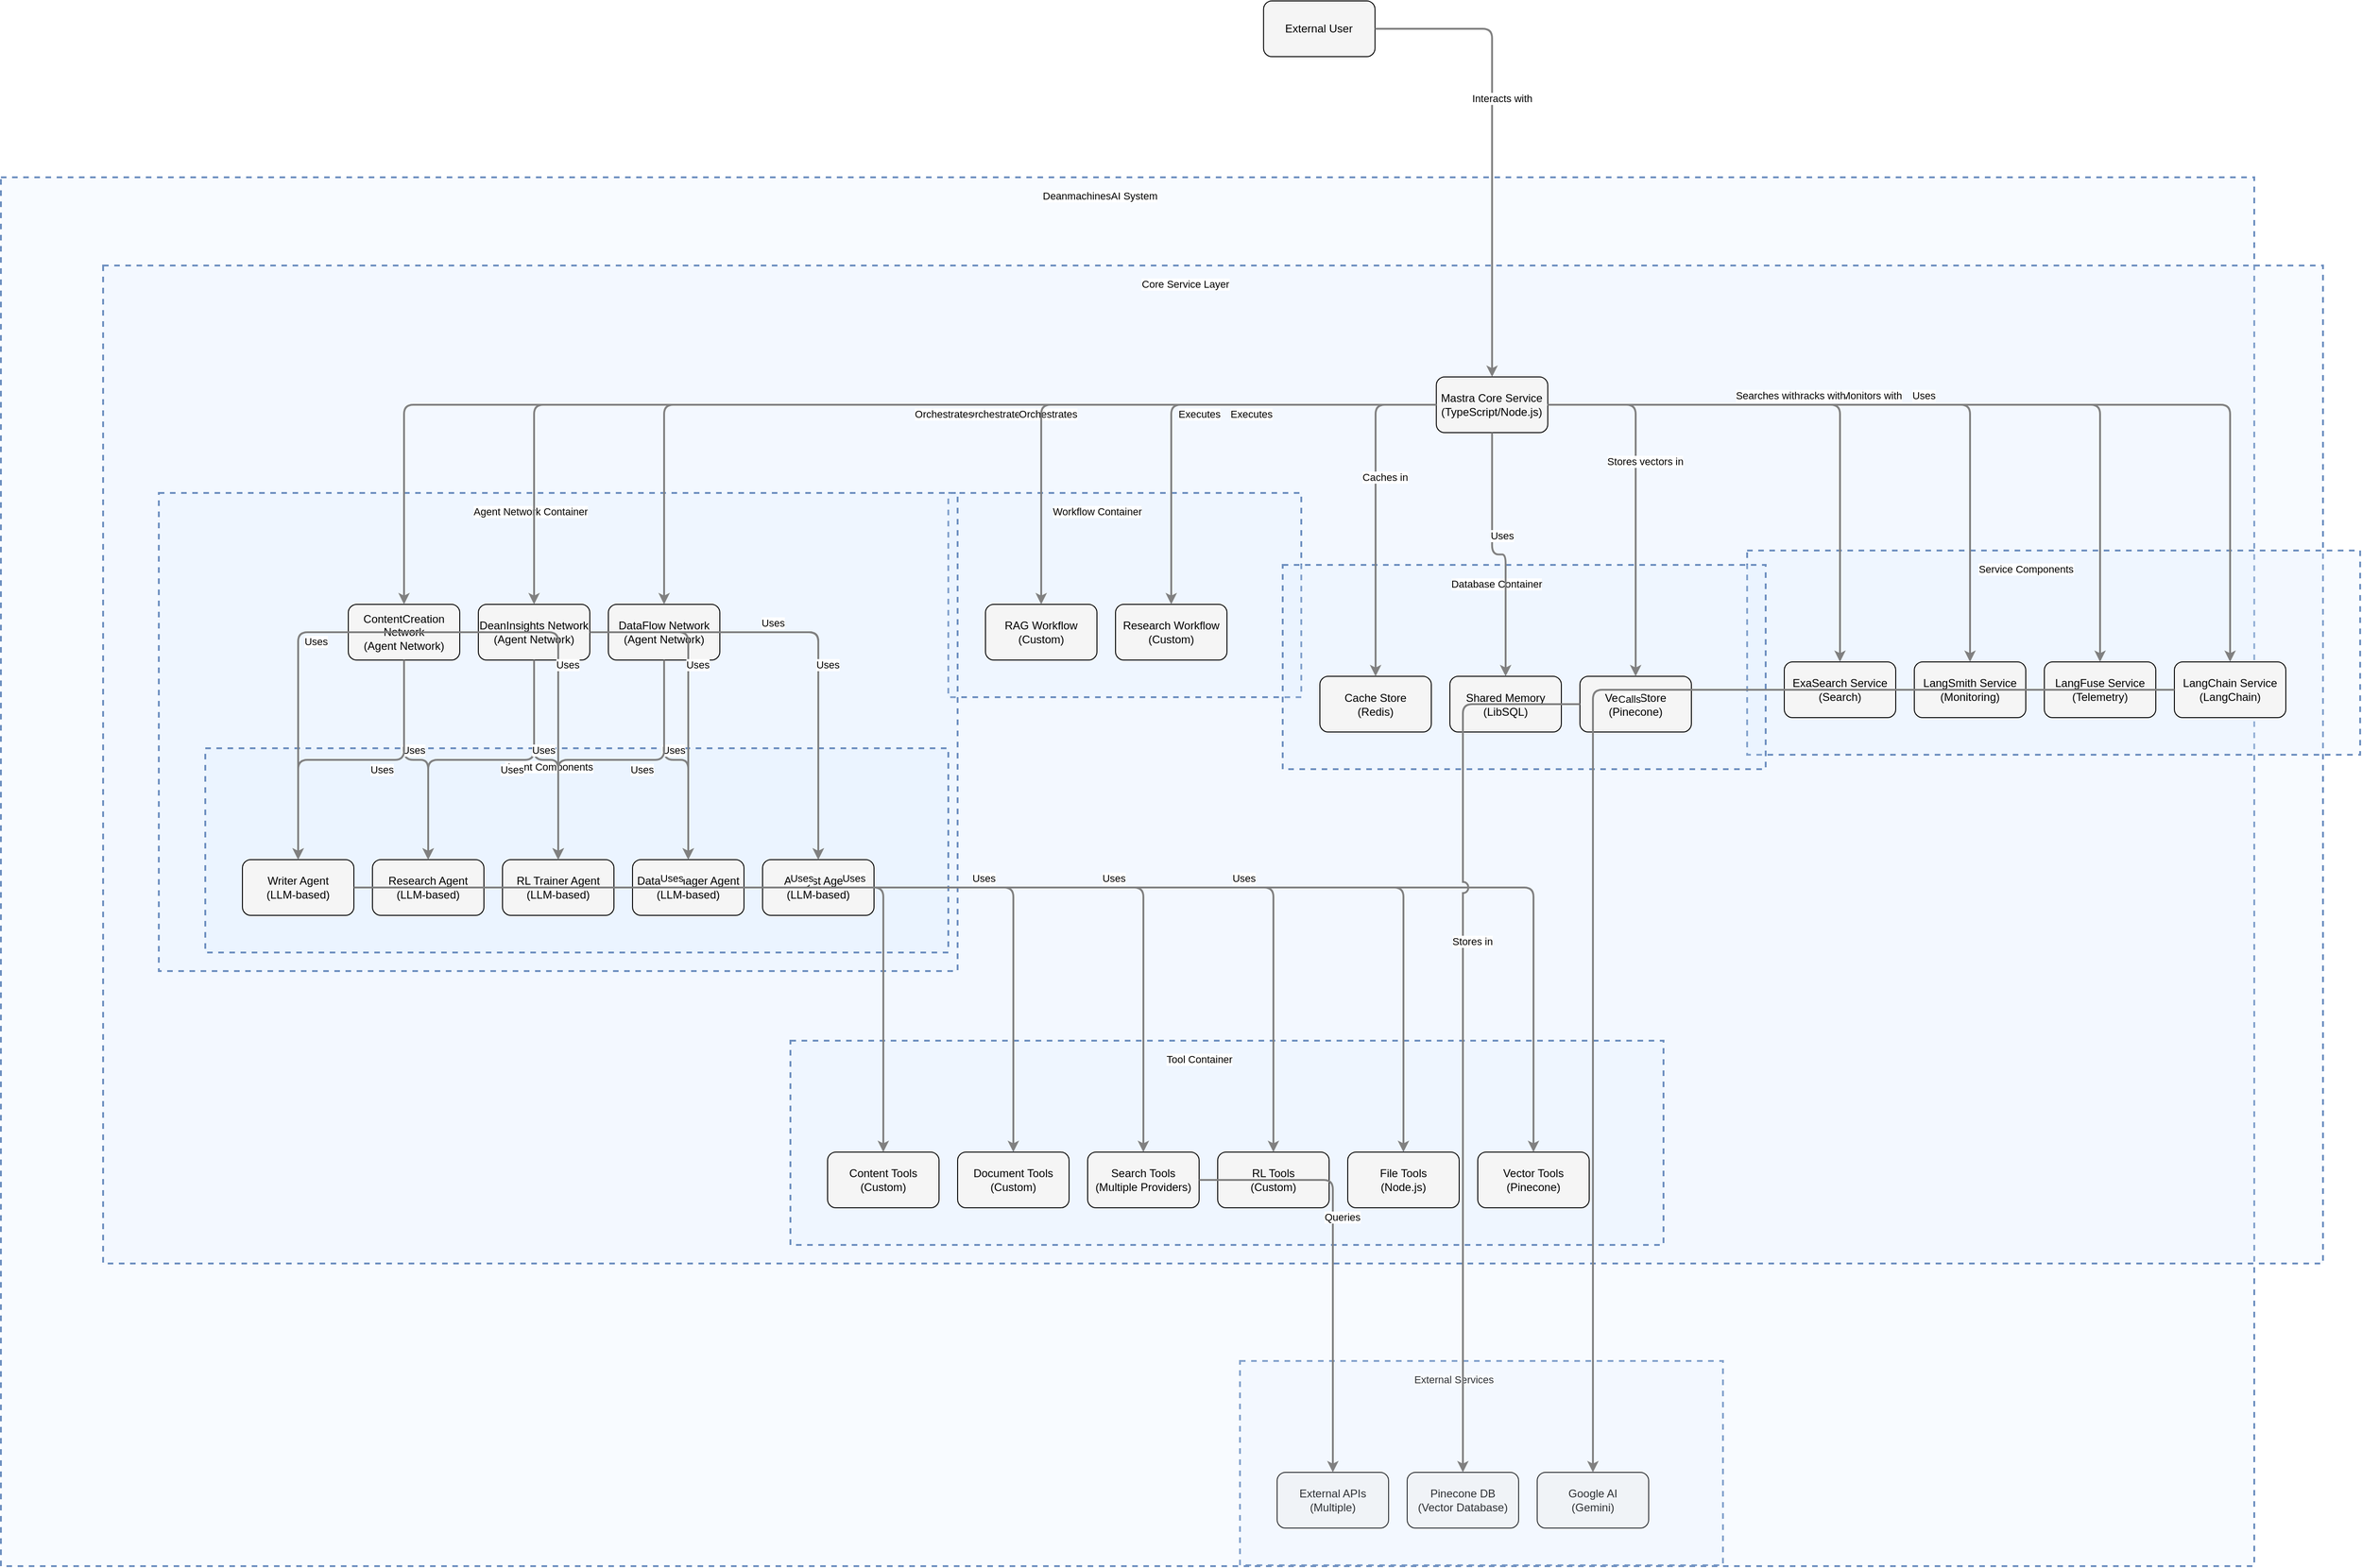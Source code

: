 <?xml version="1.0" encoding="UTF-8"?>
      <mxfile version="14.6.5" type="device">
        <diagram id="codeviz-diagram" name="System Diagram">
          <mxGraphModel dx="1000" dy="1000" grid="1" gridSize="10" guides="1" tooltips="1" connect="1" arrows="1" fold="1" page="1" pageScale="1" pageWidth="1169" pageHeight="827" math="0" shadow="0">
            <root>
              <mxCell id="0"/>
              <mxCell id="1" parent="0"/>
              <mxCell id="subGraph0" value="" style="html=1;whiteSpace=wrap;container=1;fillColor=#dae8fc;strokeColor=#6c8ebf;dashed=1;fillOpacity=20;strokeWidth=2;containerType=none;recursiveResize=0;movable=1;resizable=1;autosize=0;dropTarget=0" vertex="1" parent="subGraph1">
                <mxGeometry x="50" y="275" width="800" height="220" as="geometry"/>
              </mxCell>
              <mxCell id="subGraph0_label" value="Agent Components" style="edgeLabel;html=1;align=center;verticalAlign=middle;resizable=0;labelBackgroundColor=white;spacing=5" vertex="1" parent="subGraph1">
                <mxGeometry x="58" y="283" width="724" height="24" as="geometry"/>
              </mxCell>
<mxCell id="subGraph5" value="" style="html=1;whiteSpace=wrap;container=1;fillColor=#dae8fc;strokeColor=#6c8ebf;dashed=1;fillOpacity=20;strokeWidth=2;containerType=none;recursiveResize=0;movable=1;resizable=1;autosize=0;dropTarget=0" vertex="1" parent="subGraph6">
                <mxGeometry x="910" y="245" width="380" height="220" as="geometry"/>
              </mxCell>
              <mxCell id="subGraph5_label" value="Workflow Container" style="edgeLabel;html=1;align=center;verticalAlign=middle;resizable=0;labelBackgroundColor=white;spacing=5" vertex="1" parent="subGraph6">
                <mxGeometry x="918" y="253" width="304" height="24" as="geometry"/>
              </mxCell>
<mxCell id="subGraph4" value="" style="html=1;whiteSpace=wrap;container=1;fillColor=#dae8fc;strokeColor=#6c8ebf;dashed=1;fillOpacity=20;strokeWidth=2;containerType=none;recursiveResize=0;movable=1;resizable=1;autosize=0;dropTarget=0" vertex="1" parent="subGraph6">
                <mxGeometry x="740" y="835" width="940" height="220" as="geometry"/>
              </mxCell>
              <mxCell id="subGraph4_label" value="Tool Container" style="edgeLabel;html=1;align=center;verticalAlign=middle;resizable=0;labelBackgroundColor=white;spacing=5" vertex="1" parent="subGraph6">
                <mxGeometry x="748" y="843" width="864" height="24" as="geometry"/>
              </mxCell>
<mxCell id="subGraph3" value="" style="html=1;whiteSpace=wrap;container=1;fillColor=#dae8fc;strokeColor=#6c8ebf;dashed=1;fillOpacity=20;strokeWidth=2;containerType=none;recursiveResize=0;movable=1;resizable=1;autosize=0;dropTarget=0" vertex="1" parent="subGraph6">
                <mxGeometry x="1770" y="307" width="660" height="220" as="geometry"/>
              </mxCell>
              <mxCell id="subGraph3_label" value="Service Components" style="edgeLabel;html=1;align=center;verticalAlign=middle;resizable=0;labelBackgroundColor=white;spacing=5" vertex="1" parent="subGraph6">
                <mxGeometry x="1778" y="315" width="584" height="24" as="geometry"/>
              </mxCell>
<mxCell id="subGraph2" value="" style="html=1;whiteSpace=wrap;container=1;fillColor=#dae8fc;strokeColor=#6c8ebf;dashed=1;fillOpacity=20;strokeWidth=2;containerType=none;recursiveResize=0;movable=1;resizable=1;autosize=0;dropTarget=0" vertex="1" parent="subGraph6">
                <mxGeometry x="1270" y="322.5" width="520" height="220" as="geometry"/>
              </mxCell>
              <mxCell id="subGraph2_label" value="Database Container" style="edgeLabel;html=1;align=center;verticalAlign=middle;resizable=0;labelBackgroundColor=white;spacing=5" vertex="1" parent="subGraph6">
                <mxGeometry x="1278" y="330.5" width="444" height="24" as="geometry"/>
              </mxCell>
<mxCell id="subGraph1" value="" style="html=1;whiteSpace=wrap;container=1;fillColor=#dae8fc;strokeColor=#6c8ebf;dashed=1;fillOpacity=20;strokeWidth=2;containerType=none;recursiveResize=0;movable=1;resizable=1;autosize=0;dropTarget=0" vertex="1" parent="subGraph6">
                <mxGeometry x="60" y="245" width="860" height="515" as="geometry"/>
              </mxCell>
              <mxCell id="subGraph1_label" value="Agent Network Container" style="edgeLabel;html=1;align=center;verticalAlign=middle;resizable=0;labelBackgroundColor=white;spacing=5" vertex="1" parent="subGraph6">
                <mxGeometry x="68" y="253" width="784" height="24" as="geometry"/>
              </mxCell>
<mxCell id="subGraph6" value="" style="html=1;whiteSpace=wrap;container=1;fillColor=#dae8fc;strokeColor=#6c8ebf;dashed=1;fillOpacity=20;strokeWidth=2;containerType=none;recursiveResize=0;movable=1;resizable=1;autosize=0;dropTarget=0" vertex="1" parent="subGraph7">
                <mxGeometry x="110" y="95" width="2390" height="1075" as="geometry"/>
              </mxCell>
              <mxCell id="subGraph6_label" value="Core Service Layer" style="edgeLabel;html=1;align=center;verticalAlign=middle;resizable=0;labelBackgroundColor=white;spacing=5" vertex="1" parent="subGraph7">
                <mxGeometry x="118" y="103" width="2314" height="24" as="geometry"/>
              </mxCell>
<mxCell id="subGraph8" value="" style="html=1;whiteSpace=wrap;container=1;fillColor=#dae8fc;strokeColor=#6c8ebf;dashed=1;fillOpacity=20;strokeWidth=2;containerType=none;recursiveResize=0;movable=1;resizable=1;autosize=0;dropTarget=0" vertex="1" parent="1">
                <mxGeometry x="1462" y="1477" width="520" height="220" as="geometry"/>
              </mxCell>
              <mxCell id="subGraph8_label" value="External Services" style="edgeLabel;html=1;align=center;verticalAlign=middle;resizable=0;labelBackgroundColor=white;spacing=5" vertex="1" parent="1">
                <mxGeometry x="1470" y="1485" width="444" height="24" as="geometry"/>
              </mxCell>
<mxCell id="subGraph7" value="" style="html=1;whiteSpace=wrap;container=1;fillColor=#dae8fc;strokeColor=#6c8ebf;dashed=1;fillOpacity=20;strokeWidth=2;containerType=none;recursiveResize=0;movable=1;resizable=1;autosize=0;dropTarget=0" vertex="1" parent="1">
                <mxGeometry x="128" y="202" width="2426" height="1496" as="geometry"/>
              </mxCell>
              <mxCell id="subGraph7_label" value="DeanmachinesAI System" style="edgeLabel;html=1;align=center;verticalAlign=middle;resizable=0;labelBackgroundColor=white;spacing=5" vertex="1" parent="1">
                <mxGeometry x="136" y="210" width="2350" height="24" as="geometry"/>
              </mxCell>
              <mxCell id="User" value="External User" style="rounded=1;whiteSpace=wrap;html=1;fillColor=#f5f5f5" vertex="1" parent="1">
                    <mxGeometry x="1487.385" y="12" width="120" height="60" as="geometry"/>
                  </mxCell>
<mxCell id="MastraCore" value="Mastra Core Service&lt;br&gt;(TypeScript/Node.js)" style="rounded=1;whiteSpace=wrap;html=1;fillColor=#f5f5f5" vertex="1" parent="subGraph6">
                    <mxGeometry x="1435.385" y="120" width="120" height="60" as="geometry"/>
                  </mxCell>
<mxCell id="DeanInsights" value="DeanInsights Network&lt;br&gt;(Agent Network)" style="rounded=1;whiteSpace=wrap;html=1;fillColor=#f5f5f5" vertex="1" parent="subGraph1">
                    <mxGeometry x="344" y="120" width="120" height="60" as="geometry"/>
                  </mxCell>
<mxCell id="DataFlow" value="DataFlow Network&lt;br&gt;(Agent Network)" style="rounded=1;whiteSpace=wrap;html=1;fillColor=#f5f5f5" vertex="1" parent="subGraph1">
                    <mxGeometry x="484" y="120" width="120" height="60" as="geometry"/>
                  </mxCell>
<mxCell id="ContentCreation" value="ContentCreation Network&lt;br&gt;(Agent Network)" style="rounded=1;whiteSpace=wrap;html=1;fillColor=#f5f5f5" vertex="1" parent="subGraph1">
                    <mxGeometry x="204" y="120" width="120" height="60" as="geometry"/>
                  </mxCell>
<mxCell id="ResearchAgent" value="Research Agent&lt;br&gt;(LLM-based)" style="rounded=1;whiteSpace=wrap;html=1;fillColor=#f5f5f5" vertex="1" parent="subGraph0">
                    <mxGeometry x="180" y="120" width="120" height="60" as="geometry"/>
                  </mxCell>
<mxCell id="AnalystAgent" value="Analyst Agent&lt;br&gt;(LLM-based)" style="rounded=1;whiteSpace=wrap;html=1;fillColor=#f5f5f5" vertex="1" parent="subGraph0">
                    <mxGeometry x="600" y="120" width="120" height="60" as="geometry"/>
                  </mxCell>
<mxCell id="WriterAgent" value="Writer Agent&lt;br&gt;(LLM-based)" style="rounded=1;whiteSpace=wrap;html=1;fillColor=#f5f5f5" vertex="1" parent="subGraph0">
                    <mxGeometry x="40" y="120" width="120" height="60" as="geometry"/>
                  </mxCell>
<mxCell id="RLTrainerAgent" value="RL Trainer Agent&lt;br&gt;(LLM-based)" style="rounded=1;whiteSpace=wrap;html=1;fillColor=#f5f5f5" vertex="1" parent="subGraph0">
                    <mxGeometry x="320" y="120" width="120" height="60" as="geometry"/>
                  </mxCell>
<mxCell id="DataManagerAgent" value="Data Manager Agent&lt;br&gt;(LLM-based)" style="rounded=1;whiteSpace=wrap;html=1;fillColor=#f5f5f5" vertex="1" parent="subGraph0">
                    <mxGeometry x="460" y="120" width="120" height="60" as="geometry"/>
                  </mxCell>
<mxCell id="VectorStore" value="Vector Store&lt;br&gt;(Pinecone)" style="rounded=1;whiteSpace=wrap;html=1;fillColor=#f5f5f5" vertex="1" parent="subGraph2">
                    <mxGeometry x="320" y="120" width="120" height="60" as="geometry"/>
                  </mxCell>
<mxCell id="SharedMemory" value="Shared Memory&lt;br&gt;(LibSQL)" style="rounded=1;whiteSpace=wrap;html=1;fillColor=#f5f5f5" vertex="1" parent="subGraph2">
                    <mxGeometry x="180" y="120" width="120" height="60" as="geometry"/>
                  </mxCell>
<mxCell id="Redis" value="Cache Store&lt;br&gt;(Redis)" style="rounded=1;whiteSpace=wrap;html=1;fillColor=#f5f5f5" vertex="1" parent="subGraph2">
                    <mxGeometry x="40" y="120" width="120" height="60" as="geometry"/>
                  </mxCell>
<mxCell id="LangChain" value="LangChain Service&lt;br&gt;(LangChain)" style="rounded=1;whiteSpace=wrap;html=1;fillColor=#f5f5f5" vertex="1" parent="subGraph3">
                    <mxGeometry x="460" y="120" width="120" height="60" as="geometry"/>
                  </mxCell>
<mxCell id="LangFuse" value="LangFuse Service&lt;br&gt;(Telemetry)" style="rounded=1;whiteSpace=wrap;html=1;fillColor=#f5f5f5" vertex="1" parent="subGraph3">
                    <mxGeometry x="320" y="120" width="120" height="60" as="geometry"/>
                  </mxCell>
<mxCell id="LangSmith" value="LangSmith Service&lt;br&gt;(Monitoring)" style="rounded=1;whiteSpace=wrap;html=1;fillColor=#f5f5f5" vertex="1" parent="subGraph3">
                    <mxGeometry x="180" y="120" width="120" height="60" as="geometry"/>
                  </mxCell>
<mxCell id="ExaSearch" value="ExaSearch Service&lt;br&gt;(Search)" style="rounded=1;whiteSpace=wrap;html=1;fillColor=#f5f5f5" vertex="1" parent="subGraph3">
                    <mxGeometry x="40" y="120" width="120" height="60" as="geometry"/>
                  </mxCell>
<mxCell id="SearchTools" value="Search Tools&lt;br&gt;(Multiple Providers)" style="rounded=1;whiteSpace=wrap;html=1;fillColor=#f5f5f5" vertex="1" parent="subGraph4">
                    <mxGeometry x="320" y="120" width="120" height="60" as="geometry"/>
                  </mxCell>
<mxCell id="VectorTools" value="Vector Tools&lt;br&gt;(Pinecone)" style="rounded=1;whiteSpace=wrap;html=1;fillColor=#f5f5f5" vertex="1" parent="subGraph4">
                    <mxGeometry x="740" y="120" width="120" height="60" as="geometry"/>
                  </mxCell>
<mxCell id="FileTools" value="File Tools&lt;br&gt;(Node.js)" style="rounded=1;whiteSpace=wrap;html=1;fillColor=#f5f5f5" vertex="1" parent="subGraph4">
                    <mxGeometry x="600" y="120" width="120" height="60" as="geometry"/>
                  </mxCell>
<mxCell id="RLTools" value="RL Tools&lt;br&gt;(Custom)" style="rounded=1;whiteSpace=wrap;html=1;fillColor=#f5f5f5" vertex="1" parent="subGraph4">
                    <mxGeometry x="460" y="120" width="120" height="60" as="geometry"/>
                  </mxCell>
<mxCell id="ContentTools" value="Content Tools&lt;br&gt;(Custom)" style="rounded=1;whiteSpace=wrap;html=1;fillColor=#f5f5f5" vertex="1" parent="subGraph4">
                    <mxGeometry x="40" y="120" width="120" height="60" as="geometry"/>
                  </mxCell>
<mxCell id="DocumentTools" value="Document Tools&lt;br&gt;(Custom)" style="rounded=1;whiteSpace=wrap;html=1;fillColor=#f5f5f5" vertex="1" parent="subGraph4">
                    <mxGeometry x="180" y="120" width="120" height="60" as="geometry"/>
                  </mxCell>
<mxCell id="RAGWorkflow" value="RAG Workflow&lt;br&gt;(Custom)" style="rounded=1;whiteSpace=wrap;html=1;fillColor=#f5f5f5" vertex="1" parent="subGraph5">
                    <mxGeometry x="40" y="120" width="120" height="60" as="geometry"/>
                  </mxCell>
<mxCell id="ResearchWorkflow" value="Research Workflow&lt;br&gt;(Custom)" style="rounded=1;whiteSpace=wrap;html=1;fillColor=#f5f5f5" vertex="1" parent="subGraph5">
                    <mxGeometry x="180" y="120" width="120" height="60" as="geometry"/>
                  </mxCell>
<mxCell id="GoogleAI" value="Google AI&lt;br&gt;(Gemini)" style="rounded=1;whiteSpace=wrap;html=1;fillColor=#f5f5f5" vertex="1" parent="subGraph8">
                    <mxGeometry x="320" y="120" width="120" height="60" as="geometry"/>
                  </mxCell>
<mxCell id="PineconeDB" value="Pinecone DB&lt;br&gt;(Vector Database)" style="rounded=1;whiteSpace=wrap;html=1;fillColor=#f5f5f5" vertex="1" parent="subGraph8">
                    <mxGeometry x="180" y="120" width="120" height="60" as="geometry"/>
                  </mxCell>
<mxCell id="ExternalAPIs" value="External APIs&lt;br&gt;(Multiple)" style="rounded=1;whiteSpace=wrap;html=1;fillColor=#f5f5f5" vertex="1" parent="subGraph8">
                    <mxGeometry x="40" y="120" width="120" height="60" as="geometry"/>
                  </mxCell>
              <mxCell id="edge-L_User_MastraCore_0" style="edgeStyle=orthogonalEdgeStyle;rounded=1;orthogonalLoop=1;jettySize=auto;html=1;strokeColor=#808080;strokeWidth=2;jumpStyle=arc;jumpSize=10;spacing=15;labelBackgroundColor=white;labelBorderColor=none" edge="1" parent="1" source="User" target="MastraCore">
                  <mxGeometry relative="1" as="geometry"/>
                </mxCell>
                <mxCell id="edge-L_User_MastraCore_0_label" value="Interacts with" style="edgeLabel;html=1;align=center;verticalAlign=middle;resizable=0;points=[];" vertex="1" connectable="0" parent="edge-L_User_MastraCore_0">
                  <mxGeometry x="-0.2" y="10" relative="1" as="geometry">
                    <mxPoint as="offset"/>
                  </mxGeometry>
                </mxCell>
<mxCell id="edge-L_MastraCore_DeanInsights_1" style="edgeStyle=orthogonalEdgeStyle;rounded=1;orthogonalLoop=1;jettySize=auto;html=1;strokeColor=#808080;strokeWidth=2;jumpStyle=arc;jumpSize=10;spacing=15;labelBackgroundColor=white;labelBorderColor=none" edge="1" parent="1" source="MastraCore" target="DeanInsights">
                  <mxGeometry relative="1" as="geometry"/>
                </mxCell>
                <mxCell id="edge-L_MastraCore_DeanInsights_1_label" value="Orchestrates" style="edgeLabel;html=1;align=center;verticalAlign=middle;resizable=0;points=[];" vertex="1" connectable="0" parent="edge-L_MastraCore_DeanInsights_1">
                  <mxGeometry x="-0.2" y="10" relative="1" as="geometry">
                    <mxPoint as="offset"/>
                  </mxGeometry>
                </mxCell>
<mxCell id="edge-L_MastraCore_DataFlow_2" style="edgeStyle=orthogonalEdgeStyle;rounded=1;orthogonalLoop=1;jettySize=auto;html=1;strokeColor=#808080;strokeWidth=2;jumpStyle=arc;jumpSize=10;spacing=15;labelBackgroundColor=white;labelBorderColor=none" edge="1" parent="1" source="MastraCore" target="DataFlow">
                  <mxGeometry relative="1" as="geometry"/>
                </mxCell>
                <mxCell id="edge-L_MastraCore_DataFlow_2_label" value="Orchestrates" style="edgeLabel;html=1;align=center;verticalAlign=middle;resizable=0;points=[];" vertex="1" connectable="0" parent="edge-L_MastraCore_DataFlow_2">
                  <mxGeometry x="-0.2" y="10" relative="1" as="geometry">
                    <mxPoint as="offset"/>
                  </mxGeometry>
                </mxCell>
<mxCell id="edge-L_MastraCore_ContentCreation_3" style="edgeStyle=orthogonalEdgeStyle;rounded=1;orthogonalLoop=1;jettySize=auto;html=1;strokeColor=#808080;strokeWidth=2;jumpStyle=arc;jumpSize=10;spacing=15;labelBackgroundColor=white;labelBorderColor=none" edge="1" parent="1" source="MastraCore" target="ContentCreation">
                  <mxGeometry relative="1" as="geometry"/>
                </mxCell>
                <mxCell id="edge-L_MastraCore_ContentCreation_3_label" value="Orchestrates" style="edgeLabel;html=1;align=center;verticalAlign=middle;resizable=0;points=[];" vertex="1" connectable="0" parent="edge-L_MastraCore_ContentCreation_3">
                  <mxGeometry x="-0.2" y="10" relative="1" as="geometry">
                    <mxPoint as="offset"/>
                  </mxGeometry>
                </mxCell>
<mxCell id="edge-L_DeanInsights_ResearchAgent_4" style="edgeStyle=orthogonalEdgeStyle;rounded=1;orthogonalLoop=1;jettySize=auto;html=1;strokeColor=#808080;strokeWidth=2;jumpStyle=arc;jumpSize=10;spacing=15;labelBackgroundColor=white;labelBorderColor=none" edge="1" parent="1" source="DeanInsights" target="ResearchAgent">
                  <mxGeometry relative="1" as="geometry"/>
                </mxCell>
                <mxCell id="edge-L_DeanInsights_ResearchAgent_4_label" value="Uses" style="edgeLabel;html=1;align=center;verticalAlign=middle;resizable=0;points=[];" vertex="1" connectable="0" parent="edge-L_DeanInsights_ResearchAgent_4">
                  <mxGeometry x="-0.2" y="10" relative="1" as="geometry">
                    <mxPoint as="offset"/>
                  </mxGeometry>
                </mxCell>
<mxCell id="edge-L_DeanInsights_AnalystAgent_5" style="edgeStyle=orthogonalEdgeStyle;rounded=1;orthogonalLoop=1;jettySize=auto;html=1;strokeColor=#808080;strokeWidth=2;jumpStyle=arc;jumpSize=10;spacing=15;labelBackgroundColor=white;labelBorderColor=none" edge="1" parent="1" source="DeanInsights" target="AnalystAgent">
                  <mxGeometry relative="1" as="geometry"/>
                </mxCell>
                <mxCell id="edge-L_DeanInsights_AnalystAgent_5_label" value="Uses" style="edgeLabel;html=1;align=center;verticalAlign=middle;resizable=0;points=[];" vertex="1" connectable="0" parent="edge-L_DeanInsights_AnalystAgent_5">
                  <mxGeometry x="-0.2" y="10" relative="1" as="geometry">
                    <mxPoint as="offset"/>
                  </mxGeometry>
                </mxCell>
<mxCell id="edge-L_DeanInsights_WriterAgent_6" style="edgeStyle=orthogonalEdgeStyle;rounded=1;orthogonalLoop=1;jettySize=auto;html=1;strokeColor=#808080;strokeWidth=2;jumpStyle=arc;jumpSize=10;spacing=15;labelBackgroundColor=white;labelBorderColor=none" edge="1" parent="1" source="DeanInsights" target="WriterAgent">
                  <mxGeometry relative="1" as="geometry"/>
                </mxCell>
                <mxCell id="edge-L_DeanInsights_WriterAgent_6_label" value="Uses" style="edgeLabel;html=1;align=center;verticalAlign=middle;resizable=0;points=[];" vertex="1" connectable="0" parent="edge-L_DeanInsights_WriterAgent_6">
                  <mxGeometry x="-0.2" y="10" relative="1" as="geometry">
                    <mxPoint as="offset"/>
                  </mxGeometry>
                </mxCell>
<mxCell id="edge-L_DeanInsights_RLTrainerAgent_7" style="edgeStyle=orthogonalEdgeStyle;rounded=1;orthogonalLoop=1;jettySize=auto;html=1;strokeColor=#808080;strokeWidth=2;jumpStyle=arc;jumpSize=10;spacing=15;labelBackgroundColor=white;labelBorderColor=none" edge="1" parent="1" source="DeanInsights" target="RLTrainerAgent">
                  <mxGeometry relative="1" as="geometry"/>
                </mxCell>
                <mxCell id="edge-L_DeanInsights_RLTrainerAgent_7_label" value="Uses" style="edgeLabel;html=1;align=center;verticalAlign=middle;resizable=0;points=[];" vertex="1" connectable="0" parent="edge-L_DeanInsights_RLTrainerAgent_7">
                  <mxGeometry x="-0.2" y="10" relative="1" as="geometry">
                    <mxPoint as="offset"/>
                  </mxGeometry>
                </mxCell>
<mxCell id="edge-L_DeanInsights_DataManagerAgent_8" style="edgeStyle=orthogonalEdgeStyle;rounded=1;orthogonalLoop=1;jettySize=auto;html=1;strokeColor=#808080;strokeWidth=2;jumpStyle=arc;jumpSize=10;spacing=15;labelBackgroundColor=white;labelBorderColor=none" edge="1" parent="1" source="DeanInsights" target="DataManagerAgent">
                  <mxGeometry relative="1" as="geometry"/>
                </mxCell>
                <mxCell id="edge-L_DeanInsights_DataManagerAgent_8_label" value="Uses" style="edgeLabel;html=1;align=center;verticalAlign=middle;resizable=0;points=[];" vertex="1" connectable="0" parent="edge-L_DeanInsights_DataManagerAgent_8">
                  <mxGeometry x="-0.2" y="10" relative="1" as="geometry">
                    <mxPoint as="offset"/>
                  </mxGeometry>
                </mxCell>
<mxCell id="edge-L_DataFlow_DataManagerAgent_9" style="edgeStyle=orthogonalEdgeStyle;rounded=1;orthogonalLoop=1;jettySize=auto;html=1;strokeColor=#808080;strokeWidth=2;jumpStyle=arc;jumpSize=10;spacing=15;labelBackgroundColor=white;labelBorderColor=none" edge="1" parent="1" source="DataFlow" target="DataManagerAgent">
                  <mxGeometry relative="1" as="geometry"/>
                </mxCell>
                <mxCell id="edge-L_DataFlow_DataManagerAgent_9_label" value="Uses" style="edgeLabel;html=1;align=center;verticalAlign=middle;resizable=0;points=[];" vertex="1" connectable="0" parent="edge-L_DataFlow_DataManagerAgent_9">
                  <mxGeometry x="-0.2" y="10" relative="1" as="geometry">
                    <mxPoint as="offset"/>
                  </mxGeometry>
                </mxCell>
<mxCell id="edge-L_DataFlow_AnalystAgent_10" style="edgeStyle=orthogonalEdgeStyle;rounded=1;orthogonalLoop=1;jettySize=auto;html=1;strokeColor=#808080;strokeWidth=2;jumpStyle=arc;jumpSize=10;spacing=15;labelBackgroundColor=white;labelBorderColor=none" edge="1" parent="1" source="DataFlow" target="AnalystAgent">
                  <mxGeometry relative="1" as="geometry"/>
                </mxCell>
                <mxCell id="edge-L_DataFlow_AnalystAgent_10_label" value="Uses" style="edgeLabel;html=1;align=center;verticalAlign=middle;resizable=0;points=[];" vertex="1" connectable="0" parent="edge-L_DataFlow_AnalystAgent_10">
                  <mxGeometry x="-0.2" y="10" relative="1" as="geometry">
                    <mxPoint as="offset"/>
                  </mxGeometry>
                </mxCell>
<mxCell id="edge-L_DataFlow_RLTrainerAgent_11" style="edgeStyle=orthogonalEdgeStyle;rounded=1;orthogonalLoop=1;jettySize=auto;html=1;strokeColor=#808080;strokeWidth=2;jumpStyle=arc;jumpSize=10;spacing=15;labelBackgroundColor=white;labelBorderColor=none" edge="1" parent="1" source="DataFlow" target="RLTrainerAgent">
                  <mxGeometry relative="1" as="geometry"/>
                </mxCell>
                <mxCell id="edge-L_DataFlow_RLTrainerAgent_11_label" value="Uses" style="edgeLabel;html=1;align=center;verticalAlign=middle;resizable=0;points=[];" vertex="1" connectable="0" parent="edge-L_DataFlow_RLTrainerAgent_11">
                  <mxGeometry x="-0.2" y="10" relative="1" as="geometry">
                    <mxPoint as="offset"/>
                  </mxGeometry>
                </mxCell>
<mxCell id="edge-L_ContentCreation_ResearchAgent_12" style="edgeStyle=orthogonalEdgeStyle;rounded=1;orthogonalLoop=1;jettySize=auto;html=1;strokeColor=#808080;strokeWidth=2;jumpStyle=arc;jumpSize=10;spacing=15;labelBackgroundColor=white;labelBorderColor=none" edge="1" parent="1" source="ContentCreation" target="ResearchAgent">
                  <mxGeometry relative="1" as="geometry"/>
                </mxCell>
                <mxCell id="edge-L_ContentCreation_ResearchAgent_12_label" value="Uses" style="edgeLabel;html=1;align=center;verticalAlign=middle;resizable=0;points=[];" vertex="1" connectable="0" parent="edge-L_ContentCreation_ResearchAgent_12">
                  <mxGeometry x="-0.2" y="10" relative="1" as="geometry">
                    <mxPoint as="offset"/>
                  </mxGeometry>
                </mxCell>
<mxCell id="edge-L_ContentCreation_WriterAgent_13" style="edgeStyle=orthogonalEdgeStyle;rounded=1;orthogonalLoop=1;jettySize=auto;html=1;strokeColor=#808080;strokeWidth=2;jumpStyle=arc;jumpSize=10;spacing=15;labelBackgroundColor=white;labelBorderColor=none" edge="1" parent="1" source="ContentCreation" target="WriterAgent">
                  <mxGeometry relative="1" as="geometry"/>
                </mxCell>
                <mxCell id="edge-L_ContentCreation_WriterAgent_13_label" value="Uses" style="edgeLabel;html=1;align=center;verticalAlign=middle;resizable=0;points=[];" vertex="1" connectable="0" parent="edge-L_ContentCreation_WriterAgent_13">
                  <mxGeometry x="-0.2" y="10" relative="1" as="geometry">
                    <mxPoint as="offset"/>
                  </mxGeometry>
                </mxCell>
<mxCell id="edge-L_ContentCreation_RLTrainerAgent_14" style="edgeStyle=orthogonalEdgeStyle;rounded=1;orthogonalLoop=1;jettySize=auto;html=1;strokeColor=#808080;strokeWidth=2;jumpStyle=arc;jumpSize=10;spacing=15;labelBackgroundColor=white;labelBorderColor=none" edge="1" parent="1" source="ContentCreation" target="RLTrainerAgent">
                  <mxGeometry relative="1" as="geometry"/>
                </mxCell>
                <mxCell id="edge-L_ContentCreation_RLTrainerAgent_14_label" value="Uses" style="edgeLabel;html=1;align=center;verticalAlign=middle;resizable=0;points=[];" vertex="1" connectable="0" parent="edge-L_ContentCreation_RLTrainerAgent_14">
                  <mxGeometry x="-0.2" y="10" relative="1" as="geometry">
                    <mxPoint as="offset"/>
                  </mxGeometry>
                </mxCell>
<mxCell id="edge-L_MastraCore_LangChain_15" style="edgeStyle=orthogonalEdgeStyle;rounded=1;orthogonalLoop=1;jettySize=auto;html=1;strokeColor=#808080;strokeWidth=2;jumpStyle=arc;jumpSize=10;spacing=15;labelBackgroundColor=white;labelBorderColor=none" edge="1" parent="1" source="MastraCore" target="LangChain">
                  <mxGeometry relative="1" as="geometry"/>
                </mxCell>
                <mxCell id="edge-L_MastraCore_LangChain_15_label" value="Uses" style="edgeLabel;html=1;align=center;verticalAlign=middle;resizable=0;points=[];" vertex="1" connectable="0" parent="edge-L_MastraCore_LangChain_15">
                  <mxGeometry x="-0.2" y="10" relative="1" as="geometry">
                    <mxPoint as="offset"/>
                  </mxGeometry>
                </mxCell>
<mxCell id="edge-L_MastraCore_LangFuse_16" style="edgeStyle=orthogonalEdgeStyle;rounded=1;orthogonalLoop=1;jettySize=auto;html=1;strokeColor=#808080;strokeWidth=2;jumpStyle=arc;jumpSize=10;spacing=15;labelBackgroundColor=white;labelBorderColor=none" edge="1" parent="1" source="MastraCore" target="LangFuse">
                  <mxGeometry relative="1" as="geometry"/>
                </mxCell>
                <mxCell id="edge-L_MastraCore_LangFuse_16_label" value="Monitors with" style="edgeLabel;html=1;align=center;verticalAlign=middle;resizable=0;points=[];" vertex="1" connectable="0" parent="edge-L_MastraCore_LangFuse_16">
                  <mxGeometry x="-0.2" y="10" relative="1" as="geometry">
                    <mxPoint as="offset"/>
                  </mxGeometry>
                </mxCell>
<mxCell id="edge-L_MastraCore_LangSmith_17" style="edgeStyle=orthogonalEdgeStyle;rounded=1;orthogonalLoop=1;jettySize=auto;html=1;strokeColor=#808080;strokeWidth=2;jumpStyle=arc;jumpSize=10;spacing=15;labelBackgroundColor=white;labelBorderColor=none" edge="1" parent="1" source="MastraCore" target="LangSmith">
                  <mxGeometry relative="1" as="geometry"/>
                </mxCell>
                <mxCell id="edge-L_MastraCore_LangSmith_17_label" value="Tracks with" style="edgeLabel;html=1;align=center;verticalAlign=middle;resizable=0;points=[];" vertex="1" connectable="0" parent="edge-L_MastraCore_LangSmith_17">
                  <mxGeometry x="-0.2" y="10" relative="1" as="geometry">
                    <mxPoint as="offset"/>
                  </mxGeometry>
                </mxCell>
<mxCell id="edge-L_MastraCore_ExaSearch_18" style="edgeStyle=orthogonalEdgeStyle;rounded=1;orthogonalLoop=1;jettySize=auto;html=1;strokeColor=#808080;strokeWidth=2;jumpStyle=arc;jumpSize=10;spacing=15;labelBackgroundColor=white;labelBorderColor=none" edge="1" parent="1" source="MastraCore" target="ExaSearch">
                  <mxGeometry relative="1" as="geometry"/>
                </mxCell>
                <mxCell id="edge-L_MastraCore_ExaSearch_18_label" value="Searches with" style="edgeLabel;html=1;align=center;verticalAlign=middle;resizable=0;points=[];" vertex="1" connectable="0" parent="edge-L_MastraCore_ExaSearch_18">
                  <mxGeometry x="-0.2" y="10" relative="1" as="geometry">
                    <mxPoint as="offset"/>
                  </mxGeometry>
                </mxCell>
<mxCell id="edge-L_MastraCore_VectorStore_19" style="edgeStyle=orthogonalEdgeStyle;rounded=1;orthogonalLoop=1;jettySize=auto;html=1;strokeColor=#808080;strokeWidth=2;jumpStyle=arc;jumpSize=10;spacing=15;labelBackgroundColor=white;labelBorderColor=none" edge="1" parent="1" source="MastraCore" target="VectorStore">
                  <mxGeometry relative="1" as="geometry"/>
                </mxCell>
                <mxCell id="edge-L_MastraCore_VectorStore_19_label" value="Stores vectors in" style="edgeLabel;html=1;align=center;verticalAlign=middle;resizable=0;points=[];" vertex="1" connectable="0" parent="edge-L_MastraCore_VectorStore_19">
                  <mxGeometry x="-0.2" y="10" relative="1" as="geometry">
                    <mxPoint as="offset"/>
                  </mxGeometry>
                </mxCell>
<mxCell id="edge-L_MastraCore_SharedMemory_20" style="edgeStyle=orthogonalEdgeStyle;rounded=1;orthogonalLoop=1;jettySize=auto;html=1;strokeColor=#808080;strokeWidth=2;jumpStyle=arc;jumpSize=10;spacing=15;labelBackgroundColor=white;labelBorderColor=none" edge="1" parent="1" source="MastraCore" target="SharedMemory">
                  <mxGeometry relative="1" as="geometry"/>
                </mxCell>
                <mxCell id="edge-L_MastraCore_SharedMemory_20_label" value="Uses" style="edgeLabel;html=1;align=center;verticalAlign=middle;resizable=0;points=[];" vertex="1" connectable="0" parent="edge-L_MastraCore_SharedMemory_20">
                  <mxGeometry x="-0.2" y="10" relative="1" as="geometry">
                    <mxPoint as="offset"/>
                  </mxGeometry>
                </mxCell>
<mxCell id="edge-L_MastraCore_Redis_21" style="edgeStyle=orthogonalEdgeStyle;rounded=1;orthogonalLoop=1;jettySize=auto;html=1;strokeColor=#808080;strokeWidth=2;jumpStyle=arc;jumpSize=10;spacing=15;labelBackgroundColor=white;labelBorderColor=none" edge="1" parent="1" source="MastraCore" target="Redis">
                  <mxGeometry relative="1" as="geometry"/>
                </mxCell>
                <mxCell id="edge-L_MastraCore_Redis_21_label" value="Caches in" style="edgeLabel;html=1;align=center;verticalAlign=middle;resizable=0;points=[];" vertex="1" connectable="0" parent="edge-L_MastraCore_Redis_21">
                  <mxGeometry x="-0.2" y="10" relative="1" as="geometry">
                    <mxPoint as="offset"/>
                  </mxGeometry>
                </mxCell>
<mxCell id="edge-L_ResearchAgent_SearchTools_22" style="edgeStyle=orthogonalEdgeStyle;rounded=1;orthogonalLoop=1;jettySize=auto;html=1;strokeColor=#808080;strokeWidth=2;jumpStyle=arc;jumpSize=10;spacing=15;labelBackgroundColor=white;labelBorderColor=none" edge="1" parent="1" source="ResearchAgent" target="SearchTools">
                  <mxGeometry relative="1" as="geometry"/>
                </mxCell>
                <mxCell id="edge-L_ResearchAgent_SearchTools_22_label" value="Uses" style="edgeLabel;html=1;align=center;verticalAlign=middle;resizable=0;points=[];" vertex="1" connectable="0" parent="edge-L_ResearchAgent_SearchTools_22">
                  <mxGeometry x="-0.2" y="10" relative="1" as="geometry">
                    <mxPoint as="offset"/>
                  </mxGeometry>
                </mxCell>
<mxCell id="edge-L_DataManagerAgent_FileTools_23" style="edgeStyle=orthogonalEdgeStyle;rounded=1;orthogonalLoop=1;jettySize=auto;html=1;strokeColor=#808080;strokeWidth=2;jumpStyle=arc;jumpSize=10;spacing=15;labelBackgroundColor=white;labelBorderColor=none" edge="1" parent="1" source="DataManagerAgent" target="FileTools">
                  <mxGeometry relative="1" as="geometry"/>
                </mxCell>
                <mxCell id="edge-L_DataManagerAgent_FileTools_23_label" value="Uses" style="edgeLabel;html=1;align=center;verticalAlign=middle;resizable=0;points=[];" vertex="1" connectable="0" parent="edge-L_DataManagerAgent_FileTools_23">
                  <mxGeometry x="-0.2" y="10" relative="1" as="geometry">
                    <mxPoint as="offset"/>
                  </mxGeometry>
                </mxCell>
<mxCell id="edge-L_AnalystAgent_VectorTools_24" style="edgeStyle=orthogonalEdgeStyle;rounded=1;orthogonalLoop=1;jettySize=auto;html=1;strokeColor=#808080;strokeWidth=2;jumpStyle=arc;jumpSize=10;spacing=15;labelBackgroundColor=white;labelBorderColor=none" edge="1" parent="1" source="AnalystAgent" target="VectorTools">
                  <mxGeometry relative="1" as="geometry"/>
                </mxCell>
                <mxCell id="edge-L_AnalystAgent_VectorTools_24_label" value="Uses" style="edgeLabel;html=1;align=center;verticalAlign=middle;resizable=0;points=[];" vertex="1" connectable="0" parent="edge-L_AnalystAgent_VectorTools_24">
                  <mxGeometry x="-0.2" y="10" relative="1" as="geometry">
                    <mxPoint as="offset"/>
                  </mxGeometry>
                </mxCell>
<mxCell id="edge-L_RLTrainerAgent_RLTools_25" style="edgeStyle=orthogonalEdgeStyle;rounded=1;orthogonalLoop=1;jettySize=auto;html=1;strokeColor=#808080;strokeWidth=2;jumpStyle=arc;jumpSize=10;spacing=15;labelBackgroundColor=white;labelBorderColor=none" edge="1" parent="1" source="RLTrainerAgent" target="RLTools">
                  <mxGeometry relative="1" as="geometry"/>
                </mxCell>
                <mxCell id="edge-L_RLTrainerAgent_RLTools_25_label" value="Uses" style="edgeLabel;html=1;align=center;verticalAlign=middle;resizable=0;points=[];" vertex="1" connectable="0" parent="edge-L_RLTrainerAgent_RLTools_25">
                  <mxGeometry x="-0.2" y="10" relative="1" as="geometry">
                    <mxPoint as="offset"/>
                  </mxGeometry>
                </mxCell>
<mxCell id="edge-L_WriterAgent_ContentTools_26" style="edgeStyle=orthogonalEdgeStyle;rounded=1;orthogonalLoop=1;jettySize=auto;html=1;strokeColor=#808080;strokeWidth=2;jumpStyle=arc;jumpSize=10;spacing=15;labelBackgroundColor=white;labelBorderColor=none" edge="1" parent="1" source="WriterAgent" target="ContentTools">
                  <mxGeometry relative="1" as="geometry"/>
                </mxCell>
                <mxCell id="edge-L_WriterAgent_ContentTools_26_label" value="Uses" style="edgeLabel;html=1;align=center;verticalAlign=middle;resizable=0;points=[];" vertex="1" connectable="0" parent="edge-L_WriterAgent_ContentTools_26">
                  <mxGeometry x="-0.2" y="10" relative="1" as="geometry">
                    <mxPoint as="offset"/>
                  </mxGeometry>
                </mxCell>
<mxCell id="edge-L_ResearchAgent_DocumentTools_27" style="edgeStyle=orthogonalEdgeStyle;rounded=1;orthogonalLoop=1;jettySize=auto;html=1;strokeColor=#808080;strokeWidth=2;jumpStyle=arc;jumpSize=10;spacing=15;labelBackgroundColor=white;labelBorderColor=none" edge="1" parent="1" source="ResearchAgent" target="DocumentTools">
                  <mxGeometry relative="1" as="geometry"/>
                </mxCell>
                <mxCell id="edge-L_ResearchAgent_DocumentTools_27_label" value="Uses" style="edgeLabel;html=1;align=center;verticalAlign=middle;resizable=0;points=[];" vertex="1" connectable="0" parent="edge-L_ResearchAgent_DocumentTools_27">
                  <mxGeometry x="-0.2" y="10" relative="1" as="geometry">
                    <mxPoint as="offset"/>
                  </mxGeometry>
                </mxCell>
<mxCell id="edge-L_LangChain_GoogleAI_28" style="edgeStyle=orthogonalEdgeStyle;rounded=1;orthogonalLoop=1;jettySize=auto;html=1;strokeColor=#808080;strokeWidth=2;jumpStyle=arc;jumpSize=10;spacing=15;labelBackgroundColor=white;labelBorderColor=none" edge="1" parent="1" source="LangChain" target="GoogleAI">
                  <mxGeometry relative="1" as="geometry"/>
                </mxCell>
                <mxCell id="edge-L_LangChain_GoogleAI_28_label" value="Calls" style="edgeLabel;html=1;align=center;verticalAlign=middle;resizable=0;points=[];" vertex="1" connectable="0" parent="edge-L_LangChain_GoogleAI_28">
                  <mxGeometry x="-0.2" y="10" relative="1" as="geometry">
                    <mxPoint as="offset"/>
                  </mxGeometry>
                </mxCell>
<mxCell id="edge-L_VectorStore_PineconeDB_29" style="edgeStyle=orthogonalEdgeStyle;rounded=1;orthogonalLoop=1;jettySize=auto;html=1;strokeColor=#808080;strokeWidth=2;jumpStyle=arc;jumpSize=10;spacing=15;labelBackgroundColor=white;labelBorderColor=none" edge="1" parent="1" source="VectorStore" target="PineconeDB">
                  <mxGeometry relative="1" as="geometry"/>
                </mxCell>
                <mxCell id="edge-L_VectorStore_PineconeDB_29_label" value="Stores in" style="edgeLabel;html=1;align=center;verticalAlign=middle;resizable=0;points=[];" vertex="1" connectable="0" parent="edge-L_VectorStore_PineconeDB_29">
                  <mxGeometry x="-0.2" y="10" relative="1" as="geometry">
                    <mxPoint as="offset"/>
                  </mxGeometry>
                </mxCell>
<mxCell id="edge-L_SearchTools_ExternalAPIs_30" style="edgeStyle=orthogonalEdgeStyle;rounded=1;orthogonalLoop=1;jettySize=auto;html=1;strokeColor=#808080;strokeWidth=2;jumpStyle=arc;jumpSize=10;spacing=15;labelBackgroundColor=white;labelBorderColor=none" edge="1" parent="1" source="SearchTools" target="ExternalAPIs">
                  <mxGeometry relative="1" as="geometry"/>
                </mxCell>
                <mxCell id="edge-L_SearchTools_ExternalAPIs_30_label" value="Queries" style="edgeLabel;html=1;align=center;verticalAlign=middle;resizable=0;points=[];" vertex="1" connectable="0" parent="edge-L_SearchTools_ExternalAPIs_30">
                  <mxGeometry x="-0.2" y="10" relative="1" as="geometry">
                    <mxPoint as="offset"/>
                  </mxGeometry>
                </mxCell>
<mxCell id="edge-L_MastraCore_RAGWorkflow_31" style="edgeStyle=orthogonalEdgeStyle;rounded=1;orthogonalLoop=1;jettySize=auto;html=1;strokeColor=#808080;strokeWidth=2;jumpStyle=arc;jumpSize=10;spacing=15;labelBackgroundColor=white;labelBorderColor=none" edge="1" parent="1" source="MastraCore" target="RAGWorkflow">
                  <mxGeometry relative="1" as="geometry"/>
                </mxCell>
                <mxCell id="edge-L_MastraCore_RAGWorkflow_31_label" value="Executes" style="edgeLabel;html=1;align=center;verticalAlign=middle;resizable=0;points=[];" vertex="1" connectable="0" parent="edge-L_MastraCore_RAGWorkflow_31">
                  <mxGeometry x="-0.2" y="10" relative="1" as="geometry">
                    <mxPoint as="offset"/>
                  </mxGeometry>
                </mxCell>
<mxCell id="edge-L_MastraCore_ResearchWorkflow_32" style="edgeStyle=orthogonalEdgeStyle;rounded=1;orthogonalLoop=1;jettySize=auto;html=1;strokeColor=#808080;strokeWidth=2;jumpStyle=arc;jumpSize=10;spacing=15;labelBackgroundColor=white;labelBorderColor=none" edge="1" parent="1" source="MastraCore" target="ResearchWorkflow">
                  <mxGeometry relative="1" as="geometry"/>
                </mxCell>
                <mxCell id="edge-L_MastraCore_ResearchWorkflow_32_label" value="Executes" style="edgeLabel;html=1;align=center;verticalAlign=middle;resizable=0;points=[];" vertex="1" connectable="0" parent="edge-L_MastraCore_ResearchWorkflow_32">
                  <mxGeometry x="-0.2" y="10" relative="1" as="geometry">
                    <mxPoint as="offset"/>
                  </mxGeometry>
                </mxCell>
            </root>
          </mxGraphModel>
        </diagram>
      </mxfile>